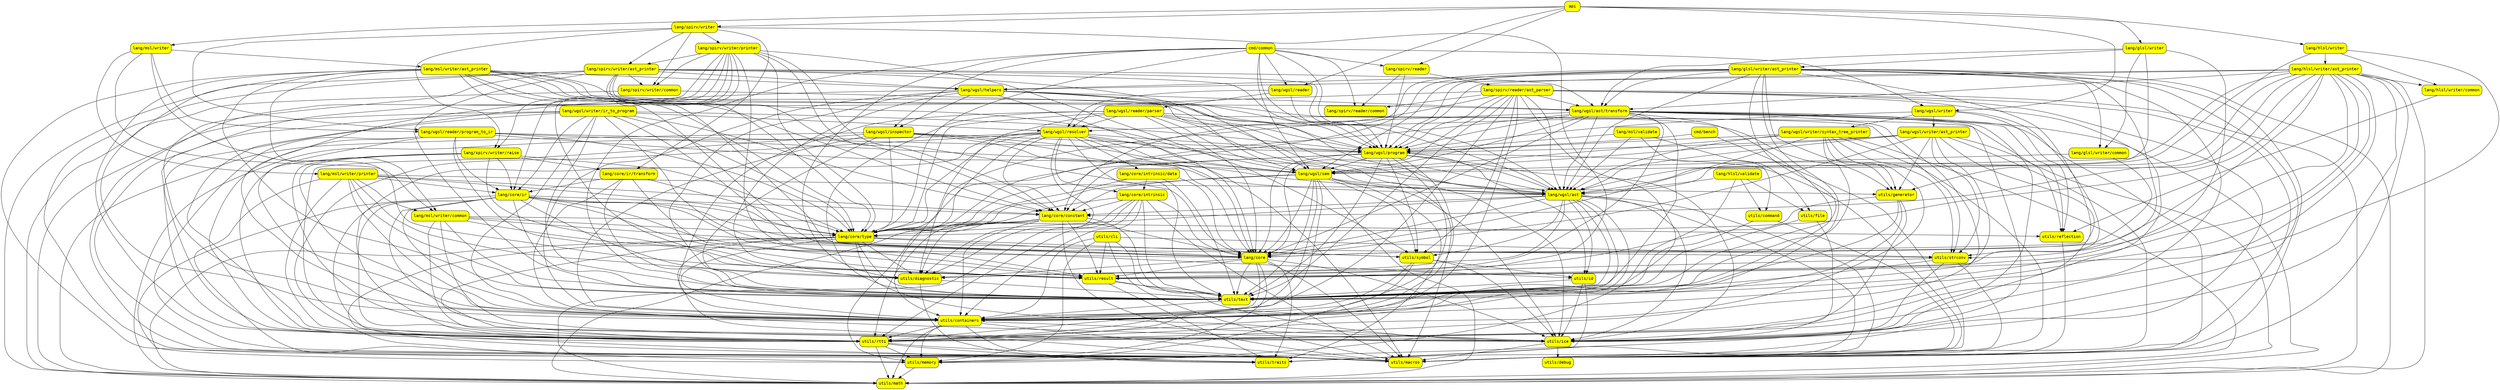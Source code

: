 strict digraph {
  node [ shape = "box" ]
  node [ fontname = "Courier" ]
  node [ fontsize = "14" ]
  node [ style = "filled,rounded" ]
  node [ fillcolor = "yellow" ]
  edge [ fontname = "Courier" ]
  edge [ fontsize = "12" ]
  n0 [label="api"]
  n1 [label="cmd/bench"]
  n2 [label="cmd/common"]
  n3 [label="lang/core"]
  n4 [label="lang/core/constant"]
  n5 [label="lang/core/intrinsic"]
  n6 [label="lang/core/intrinsic/data"]
  n7 [label="lang/core/ir"]
  n8 [label="lang/core/ir/transform"]
  n9 [label="lang/core/type"]
  n10 [label="lang/glsl/writer"]
  n11 [label="lang/glsl/writer/ast_printer"]
  n12 [label="lang/glsl/writer/common"]
  n13 [label="lang/hlsl/validate"]
  n14 [label="lang/hlsl/writer"]
  n15 [label="lang/hlsl/writer/ast_printer"]
  n16 [label="lang/hlsl/writer/common"]
  n17 [label="lang/msl/validate"]
  n18 [label="lang/msl/writer"]
  n19 [label="lang/msl/writer/ast_printer"]
  n20 [label="lang/msl/writer/common"]
  n21 [label="lang/msl/writer/printer"]
  n22 [label="lang/spirv/reader"]
  n23 [label="lang/spirv/reader/ast_parser"]
  n24 [label="lang/spirv/reader/common"]
  n25 [label="lang/spirv/writer"]
  n26 [label="lang/spirv/writer/ast_printer"]
  n27 [label="lang/spirv/writer/common"]
  n28 [label="lang/spirv/writer/printer"]
  n29 [label="lang/spirv/writer/raise"]
  n30 [label="lang/wgsl/ast"]
  n31 [label="lang/wgsl/ast/transform"]
  n32 [label="lang/wgsl/helpers"]
  n33 [label="lang/wgsl/inspector"]
  n34 [label="lang/wgsl/program"]
  n35 [label="lang/wgsl/reader"]
  n36 [label="lang/wgsl/reader/parser"]
  n37 [label="lang/wgsl/reader/program_to_ir"]
  n38 [label="lang/wgsl/resolver"]
  n39 [label="lang/wgsl/sem"]
  n40 [label="lang/wgsl/writer"]
  n41 [label="lang/wgsl/writer/ast_printer"]
  n42 [label="lang/wgsl/writer/ir_to_program"]
  n43 [label="lang/wgsl/writer/syntax_tree_printer"]
  n44 [label="utils/cli"]
  n45 [label="utils/command"]
  n46 [label="utils/containers"]
  n47 [label="utils/debug"]
  n48 [label="utils/diagnostic"]
  n49 [label="utils/file"]
  n50 [label="utils/generator"]
  n51 [label="utils/ice"]
  n52 [label="utils/id"]
  n53 [label="utils/macros"]
  n54 [label="utils/math"]
  n55 [label="utils/memory"]
  n56 [label="utils/reflection"]
  n57 [label="utils/result"]
  n58 [label="utils/rtti"]
  n59 [label="utils/strconv"]
  n60 [label="utils/symbol"]
  n61 [label="utils/text"]
  n62 [label="utils/traits"]
  n0 -> n10 [label=""]
  n0 -> n14 [label=""]
  n0 -> n18 [label=""]
  n0 -> n22 [label=""]
  n0 -> n25 [label=""]
  n0 -> n35 [label=""]
  n0 -> n40 [label=""]
  n1 -> n34 [label=""]
  n1 -> n53 [label=""]
  n2 -> n9 [label=""]
  n2 -> n22 [label=""]
  n2 -> n24 [label=""]
  n2 -> n30 [label=""]
  n2 -> n33 [label=""]
  n2 -> n34 [label=""]
  n2 -> n35 [label=""]
  n2 -> n39 [label=""]
  n2 -> n40 [label=""]
  n2 -> n48 [label=""]
  n2 -> n61 [label=""]
  n3 -> n46 [label=""]
  n3 -> n48 [label=""]
  n3 -> n51 [label=""]
  n3 -> n53 [label=""]
  n3 -> n55 [label=""]
  n3 -> n57 [label=""]
  n3 -> n61 [label=""]
  n3 -> n62 [label=""]
  n4 -> n3 [label=""]
  n4 -> n9 [label=""]
  n4 -> n46 [label=""]
  n4 -> n48 [label=""]
  n4 -> n53 [label=""]
  n4 -> n54 [label=""]
  n4 -> n55 [label=""]
  n4 -> n57 [label=""]
  n4 -> n58 [label=""]
  n4 -> n61 [label=""]
  n5 -> n3 [label=""]
  n5 -> n4 [label=""]
  n5 -> n9 [label=""]
  n5 -> n46 [label=""]
  n5 -> n48 [label=""]
  n5 -> n53 [label=""]
  n5 -> n54 [label=""]
  n5 -> n58 [label=""]
  n5 -> n61 [label=""]
  n6 -> n3 [label=""]
  n6 -> n5 [label=""]
  n6 -> n9 [label=""]
  n6 -> n61 [label=""]
  n7 -> n3 [label=""]
  n7 -> n4 [label=""]
  n7 -> n9 [label=""]
  n7 -> n46 [label=""]
  n7 -> n48 [label=""]
  n7 -> n51 [label=""]
  n7 -> n52 [label=""]
  n7 -> n53 [label=""]
  n7 -> n55 [label=""]
  n7 -> n57 [label=""]
  n7 -> n58 [label=""]
  n7 -> n60 [label=""]
  n7 -> n61 [label=""]
  n8 -> n7 [label=""]
  n8 -> n9 [label=""]
  n8 -> n51 [label=""]
  n8 -> n57 [label=""]
  n8 -> n61 [label=""]
  n9 -> n3 [label=""]
  n9 -> n46 [label=""]
  n9 -> n48 [label=""]
  n9 -> n51 [label=""]
  n9 -> n53 [label=""]
  n9 -> n54 [label=""]
  n9 -> n58 [label=""]
  n9 -> n60 [label=""]
  n9 -> n61 [label=""]
  n9 -> n62 [label=""]
  n10 -> n11 [label=""]
  n10 -> n12 [label=""]
  n10 -> n30 [label=""]
  n10 -> n31 [label=""]
  n10 -> n57 [label=""]
  n11 -> n3 [label=""]
  n11 -> n4 [label=""]
  n11 -> n9 [label=""]
  n11 -> n12 [label=""]
  n11 -> n30 [label=""]
  n11 -> n31 [label=""]
  n11 -> n32 [label=""]
  n11 -> n34 [label=""]
  n11 -> n39 [label=""]
  n11 -> n46 [label=""]
  n11 -> n50 [label=""]
  n11 -> n51 [label=""]
  n11 -> n53 [label=""]
  n11 -> n54 [label=""]
  n11 -> n58 [label=""]
  n11 -> n59 [label=""]
  n11 -> n61 [label=""]
  n12 -> n3 [label=""]
  n12 -> n39 [label=""]
  n13 -> n30 [label=""]
  n13 -> n45 [label=""]
  n13 -> n49 [label=""]
  n13 -> n61 [label=""]
  n14 -> n15 [label=""]
  n14 -> n16 [label=""]
  n14 -> n30 [label=""]
  n14 -> n57 [label=""]
  n15 -> n3 [label=""]
  n15 -> n4 [label=""]
  n15 -> n9 [label=""]
  n15 -> n16 [label=""]
  n15 -> n30 [label=""]
  n15 -> n31 [label=""]
  n15 -> n32 [label=""]
  n15 -> n34 [label=""]
  n15 -> n39 [label=""]
  n15 -> n46 [label=""]
  n15 -> n50 [label=""]
  n15 -> n51 [label=""]
  n15 -> n53 [label=""]
  n15 -> n54 [label=""]
  n15 -> n58 [label=""]
  n15 -> n59 [label=""]
  n15 -> n61 [label=""]
  n16 -> n56 [label=""]
  n17 -> n30 [label=""]
  n17 -> n34 [label=""]
  n17 -> n45 [label=""]
  n17 -> n49 [label=""]
  n18 -> n19 [label=""]
  n18 -> n20 [label=""]
  n18 -> n21 [label=""]
  n18 -> n37 [label=""]
  n18 -> n57 [label=""]
  n19 -> n3 [label=""]
  n19 -> n4 [label=""]
  n19 -> n9 [label=""]
  n19 -> n20 [label=""]
  n19 -> n30 [label=""]
  n19 -> n31 [label=""]
  n19 -> n32 [label=""]
  n19 -> n34 [label=""]
  n19 -> n39 [label=""]
  n19 -> n46 [label=""]
  n19 -> n50 [label=""]
  n19 -> n53 [label=""]
  n19 -> n58 [label=""]
  n19 -> n61 [label=""]
  n20 -> n3 [label=""]
  n20 -> n9 [label=""]
  n20 -> n51 [label=""]
  n20 -> n56 [label=""]
  n20 -> n58 [label=""]
  n20 -> n59 [label=""]
  n20 -> n61 [label=""]
  n21 -> n4 [label=""]
  n21 -> n7 [label=""]
  n21 -> n9 [label=""]
  n21 -> n20 [label=""]
  n21 -> n46 [label=""]
  n21 -> n48 [label=""]
  n21 -> n50 [label=""]
  n21 -> n53 [label=""]
  n21 -> n58 [label=""]
  n21 -> n61 [label=""]
  n22 -> n23 [label=""]
  n22 -> n24 [label=""]
  n22 -> n34 [label=""]
  n23 -> n3 [label=""]
  n23 -> n9 [label=""]
  n23 -> n24 [label=""]
  n23 -> n30 [label=""]
  n23 -> n31 [label=""]
  n23 -> n34 [label=""]
  n23 -> n38 [label=""]
  n23 -> n46 [label=""]
  n23 -> n51 [label=""]
  n23 -> n53 [label=""]
  n23 -> n54 [label=""]
  n23 -> n55 [label=""]
  n23 -> n58 [label=""]
  n23 -> n60 [label=""]
  n23 -> n61 [label=""]
  n23 -> n62 [label=""]
  n25 -> n8 [label=""]
  n25 -> n26 [label=""]
  n25 -> n27 [label=""]
  n25 -> n28 [label=""]
  n25 -> n29 [label=""]
  n25 -> n37 [label=""]
  n25 -> n57 [label=""]
  n26 -> n3 [label=""]
  n26 -> n4 [label=""]
  n26 -> n9 [label=""]
  n26 -> n27 [label=""]
  n26 -> n30 [label=""]
  n26 -> n31 [label=""]
  n26 -> n32 [label=""]
  n26 -> n34 [label=""]
  n26 -> n39 [label=""]
  n26 -> n46 [label=""]
  n26 -> n53 [label=""]
  n26 -> n54 [label=""]
  n26 -> n61 [label=""]
  n27 -> n54 [label=""]
  n27 -> n56 [label=""]
  n28 -> n3 [label=""]
  n28 -> n4 [label=""]
  n28 -> n7 [label=""]
  n28 -> n9 [label=""]
  n28 -> n26 [label=""]
  n28 -> n27 [label=""]
  n28 -> n29 [label=""]
  n28 -> n46 [label=""]
  n28 -> n48 [label=""]
  n28 -> n53 [label=""]
  n28 -> n57 [label=""]
  n28 -> n58 [label=""]
  n28 -> n60 [label=""]
  n29 -> n7 [label=""]
  n29 -> n8 [label=""]
  n29 -> n9 [label=""]
  n29 -> n46 [label=""]
  n29 -> n51 [label=""]
  n29 -> n57 [label=""]
  n29 -> n58 [label=""]
  n30 -> n3 [label=""]
  n30 -> n4 [label=""]
  n30 -> n9 [label=""]
  n30 -> n46 [label=""]
  n30 -> n48 [label=""]
  n30 -> n51 [label=""]
  n30 -> n52 [label=""]
  n30 -> n53 [label=""]
  n30 -> n58 [label=""]
  n30 -> n60 [label=""]
  n30 -> n61 [label=""]
  n30 -> n62 [label=""]
  n31 -> n3 [label=""]
  n31 -> n9 [label=""]
  n31 -> n30 [label=""]
  n31 -> n34 [label=""]
  n31 -> n38 [label=""]
  n31 -> n39 [label=""]
  n31 -> n46 [label=""]
  n31 -> n48 [label=""]
  n31 -> n51 [label=""]
  n31 -> n53 [label=""]
  n31 -> n54 [label=""]
  n31 -> n55 [label=""]
  n31 -> n56 [label=""]
  n31 -> n58 [label=""]
  n31 -> n61 [label=""]
  n32 -> n3 [label=""]
  n32 -> n30 [label=""]
  n32 -> n31 [label=""]
  n32 -> n33 [label=""]
  n32 -> n34 [label=""]
  n32 -> n39 [label=""]
  n32 -> n46 [label=""]
  n32 -> n48 [label=""]
  n32 -> n58 [label=""]
  n32 -> n61 [label=""]
  n33 -> n3 [label=""]
  n33 -> n9 [label=""]
  n33 -> n30 [label=""]
  n33 -> n34 [label=""]
  n33 -> n39 [label=""]
  n33 -> n46 [label=""]
  n33 -> n54 [label=""]
  n33 -> n58 [label=""]
  n33 -> n61 [label=""]
  n34 -> n3 [label=""]
  n34 -> n4 [label=""]
  n34 -> n9 [label=""]
  n34 -> n30 [label=""]
  n34 -> n39 [label=""]
  n34 -> n46 [label=""]
  n34 -> n51 [label=""]
  n34 -> n52 [label=""]
  n34 -> n53 [label=""]
  n34 -> n58 [label=""]
  n34 -> n60 [label=""]
  n34 -> n61 [label=""]
  n35 -> n34 [label=""]
  n35 -> n36 [label=""]
  n35 -> n38 [label=""]
  n36 -> n3 [label=""]
  n36 -> n9 [label=""]
  n36 -> n30 [label=""]
  n36 -> n34 [label=""]
  n36 -> n38 [label=""]
  n36 -> n46 [label=""]
  n36 -> n48 [label=""]
  n36 -> n51 [label=""]
  n36 -> n53 [label=""]
  n36 -> n59 [label=""]
  n36 -> n61 [label=""]
  n37 -> n7 [label=""]
  n37 -> n9 [label=""]
  n37 -> n30 [label=""]
  n37 -> n34 [label=""]
  n37 -> n39 [label=""]
  n37 -> n46 [label=""]
  n37 -> n53 [label=""]
  n37 -> n57 [label=""]
  n37 -> n58 [label=""]
  n38 -> n3 [label=""]
  n38 -> n4 [label=""]
  n38 -> n5 [label=""]
  n38 -> n6 [label=""]
  n38 -> n9 [label=""]
  n38 -> n30 [label=""]
  n38 -> n34 [label=""]
  n38 -> n39 [label=""]
  n38 -> n46 [label=""]
  n38 -> n48 [label=""]
  n38 -> n53 [label=""]
  n38 -> n54 [label=""]
  n38 -> n55 [label=""]
  n38 -> n58 [label=""]
  n38 -> n61 [label=""]
  n39 -> n3 [label=""]
  n39 -> n4 [label=""]
  n39 -> n9 [label=""]
  n39 -> n30 [label=""]
  n39 -> n46 [label=""]
  n39 -> n51 [label=""]
  n39 -> n54 [label=""]
  n39 -> n58 [label=""]
  n39 -> n60 [label=""]
  n39 -> n61 [label=""]
  n39 -> n62 [label=""]
  n40 -> n34 [label=""]
  n40 -> n41 [label=""]
  n40 -> n43 [label=""]
  n40 -> n56 [label=""]
  n40 -> n57 [label=""]
  n41 -> n3 [label=""]
  n41 -> n30 [label=""]
  n41 -> n34 [label=""]
  n41 -> n39 [label=""]
  n41 -> n50 [label=""]
  n41 -> n53 [label=""]
  n41 -> n54 [label=""]
  n41 -> n58 [label=""]
  n41 -> n59 [label=""]
  n41 -> n61 [label=""]
  n42 -> n3 [label=""]
  n42 -> n4 [label=""]
  n42 -> n7 [label=""]
  n42 -> n9 [label=""]
  n42 -> n34 [label=""]
  n42 -> n38 [label=""]
  n42 -> n46 [label=""]
  n42 -> n53 [label=""]
  n42 -> n54 [label=""]
  n42 -> n57 [label=""]
  n42 -> n58 [label=""]
  n42 -> n61 [label=""]
  n43 -> n3 [label=""]
  n43 -> n30 [label=""]
  n43 -> n34 [label=""]
  n43 -> n39 [label=""]
  n43 -> n50 [label=""]
  n43 -> n53 [label=""]
  n43 -> n54 [label=""]
  n43 -> n58 [label=""]
  n43 -> n59 [label=""]
  n43 -> n61 [label=""]
  n44 -> n46 [label=""]
  n44 -> n53 [label=""]
  n44 -> n55 [label=""]
  n44 -> n57 [label=""]
  n44 -> n59 [label=""]
  n44 -> n61 [label=""]
  n45 -> n53 [label=""]
  n45 -> n61 [label=""]
  n46 -> n51 [label=""]
  n46 -> n53 [label=""]
  n46 -> n54 [label=""]
  n46 -> n55 [label=""]
  n46 -> n58 [label=""]
  n46 -> n62 [label=""]
  n48 -> n61 [label=""]
  n48 -> n62 [label=""]
  n49 -> n51 [label=""]
  n49 -> n61 [label=""]
  n50 -> n46 [label=""]
  n50 -> n48 [label=""]
  n50 -> n51 [label=""]
  n50 -> n61 [label=""]
  n51 -> n47 [label=""]
  n51 -> n53 [label=""]
  n52 -> n51 [label=""]
  n52 -> n61 [label=""]
  n52 -> n62 [label=""]
  n55 -> n54 [label=""]
  n56 -> n53 [label=""]
  n57 -> n51 [label=""]
  n57 -> n61 [label=""]
  n57 -> n62 [label=""]
  n58 -> n53 [label=""]
  n58 -> n54 [label=""]
  n58 -> n55 [label=""]
  n58 -> n62 [label=""]
  n59 -> n51 [label=""]
  n59 -> n53 [label=""]
  n59 -> n57 [label=""]
  n59 -> n61 [label=""]
  n60 -> n46 [label=""]
  n60 -> n51 [label=""]
  n60 -> n52 [label=""]
  n60 -> n55 [label=""]
  n61 -> n46 [label=""]
}

